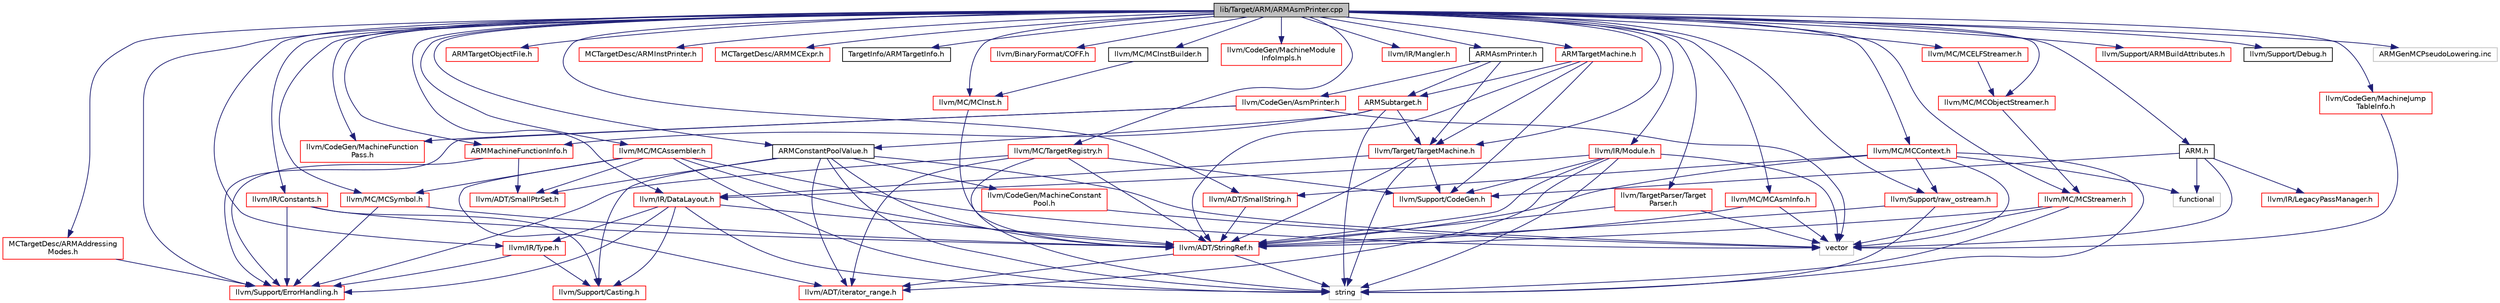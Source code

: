digraph "lib/Target/ARM/ARMAsmPrinter.cpp"
{
 // LATEX_PDF_SIZE
  bgcolor="transparent";
  edge [fontname="Helvetica",fontsize="10",labelfontname="Helvetica",labelfontsize="10"];
  node [fontname="Helvetica",fontsize="10",shape=record];
  Node1 [label="lib/Target/ARM/ARMAsmPrinter.cpp",height=0.2,width=0.4,color="black", fillcolor="grey75", style="filled", fontcolor="black",tooltip=" "];
  Node1 -> Node2 [color="midnightblue",fontsize="10",style="solid",fontname="Helvetica"];
  Node2 [label="ARMAsmPrinter.h",height=0.2,width=0.4,color="black",URL="$ARMAsmPrinter_8h.html",tooltip=" "];
  Node2 -> Node3 [color="midnightblue",fontsize="10",style="solid",fontname="Helvetica"];
  Node3 [label="ARMSubtarget.h",height=0.2,width=0.4,color="red",URL="$ARMSubtarget_8h.html",tooltip=" "];
  Node3 -> Node244 [color="midnightblue",fontsize="10",style="solid",fontname="Helvetica"];
  Node244 [label="ARMConstantPoolValue.h",height=0.2,width=0.4,color="black",URL="$ARMConstantPoolValue_8h.html",tooltip=" "];
  Node244 -> Node71 [color="midnightblue",fontsize="10",style="solid",fontname="Helvetica"];
  Node71 [label="llvm/ADT/SmallPtrSet.h",height=0.2,width=0.4,color="red",URL="$SmallPtrSet_8h.html",tooltip=" "];
  Node244 -> Node58 [color="midnightblue",fontsize="10",style="solid",fontname="Helvetica"];
  Node58 [label="llvm/ADT/StringRef.h",height=0.2,width=0.4,color="red",URL="$StringRef_8h.html",tooltip=" "];
  Node58 -> Node46 [color="midnightblue",fontsize="10",style="solid",fontname="Helvetica"];
  Node46 [label="llvm/ADT/iterator_range.h",height=0.2,width=0.4,color="red",URL="$iterator__range_8h.html",tooltip=" "];
  Node58 -> Node32 [color="midnightblue",fontsize="10",style="solid",fontname="Helvetica"];
  Node32 [label="string",height=0.2,width=0.4,color="grey75",tooltip=" "];
  Node244 -> Node46 [color="midnightblue",fontsize="10",style="solid",fontname="Helvetica"];
  Node244 -> Node245 [color="midnightblue",fontsize="10",style="solid",fontname="Helvetica"];
  Node245 [label="llvm/CodeGen/MachineConstant\lPool.h",height=0.2,width=0.4,color="red",URL="$MachineConstantPool_8h.html",tooltip=" "];
  Node245 -> Node49 [color="midnightblue",fontsize="10",style="solid",fontname="Helvetica"];
  Node49 [label="vector",height=0.2,width=0.4,color="grey75",tooltip=" "];
  Node244 -> Node92 [color="midnightblue",fontsize="10",style="solid",fontname="Helvetica"];
  Node92 [label="llvm/Support/Casting.h",height=0.2,width=0.4,color="red",URL="$Casting_8h.html",tooltip=" "];
  Node244 -> Node32 [color="midnightblue",fontsize="10",style="solid",fontname="Helvetica"];
  Node244 -> Node49 [color="midnightblue",fontsize="10",style="solid",fontname="Helvetica"];
  Node3 -> Node285 [color="midnightblue",fontsize="10",style="solid",fontname="Helvetica"];
  Node285 [label="ARMMachineFunctionInfo.h",height=0.2,width=0.4,color="red",URL="$ARMMachineFunctionInfo_8h.html",tooltip=" "];
  Node285 -> Node71 [color="midnightblue",fontsize="10",style="solid",fontname="Helvetica"];
  Node285 -> Node15 [color="midnightblue",fontsize="10",style="solid",fontname="Helvetica"];
  Node15 [label="llvm/Support/ErrorHandling.h",height=0.2,width=0.4,color="red",URL="$Support_2ErrorHandling_8h.html",tooltip=" "];
  Node3 -> Node298 [color="midnightblue",fontsize="10",style="solid",fontname="Helvetica"];
  Node298 [label="llvm/Target/TargetMachine.h",height=0.2,width=0.4,color="red",URL="$Target_2TargetMachine_8h.html",tooltip=" "];
  Node298 -> Node58 [color="midnightblue",fontsize="10",style="solid",fontname="Helvetica"];
  Node298 -> Node264 [color="midnightblue",fontsize="10",style="solid",fontname="Helvetica"];
  Node264 [label="llvm/IR/DataLayout.h",height=0.2,width=0.4,color="red",URL="$DataLayout_8h.html",tooltip=" "];
  Node264 -> Node58 [color="midnightblue",fontsize="10",style="solid",fontname="Helvetica"];
  Node264 -> Node121 [color="midnightblue",fontsize="10",style="solid",fontname="Helvetica"];
  Node121 [label="llvm/IR/Type.h",height=0.2,width=0.4,color="red",URL="$Type_8h.html",tooltip=" "];
  Node121 -> Node92 [color="midnightblue",fontsize="10",style="solid",fontname="Helvetica"];
  Node121 -> Node15 [color="midnightblue",fontsize="10",style="solid",fontname="Helvetica"];
  Node264 -> Node92 [color="midnightblue",fontsize="10",style="solid",fontname="Helvetica"];
  Node264 -> Node15 [color="midnightblue",fontsize="10",style="solid",fontname="Helvetica"];
  Node264 -> Node32 [color="midnightblue",fontsize="10",style="solid",fontname="Helvetica"];
  Node298 -> Node173 [color="midnightblue",fontsize="10",style="solid",fontname="Helvetica"];
  Node173 [label="llvm/Support/CodeGen.h",height=0.2,width=0.4,color="red",URL="$CodeGen_8h.html",tooltip=" "];
  Node298 -> Node32 [color="midnightblue",fontsize="10",style="solid",fontname="Helvetica"];
  Node3 -> Node32 [color="midnightblue",fontsize="10",style="solid",fontname="Helvetica"];
  Node2 -> Node302 [color="midnightblue",fontsize="10",style="solid",fontname="Helvetica"];
  Node302 [label="llvm/CodeGen/AsmPrinter.h",height=0.2,width=0.4,color="red",URL="$AsmPrinter_8h.html",tooltip=" "];
  Node302 -> Node222 [color="midnightblue",fontsize="10",style="solid",fontname="Helvetica"];
  Node222 [label="llvm/CodeGen/MachineFunction\lPass.h",height=0.2,width=0.4,color="red",URL="$MachineFunctionPass_8h.html",tooltip=" "];
  Node302 -> Node15 [color="midnightblue",fontsize="10",style="solid",fontname="Helvetica"];
  Node302 -> Node49 [color="midnightblue",fontsize="10",style="solid",fontname="Helvetica"];
  Node2 -> Node298 [color="midnightblue",fontsize="10",style="solid",fontname="Helvetica"];
  Node1 -> Node309 [color="midnightblue",fontsize="10",style="solid",fontname="Helvetica"];
  Node309 [label="ARM.h",height=0.2,width=0.4,color="black",URL="$ARM_8h.html",tooltip=" "];
  Node309 -> Node310 [color="midnightblue",fontsize="10",style="solid",fontname="Helvetica"];
  Node310 [label="llvm/IR/LegacyPassManager.h",height=0.2,width=0.4,color="red",URL="$LegacyPassManager_8h.html",tooltip=" "];
  Node309 -> Node173 [color="midnightblue",fontsize="10",style="solid",fontname="Helvetica"];
  Node309 -> Node36 [color="midnightblue",fontsize="10",style="solid",fontname="Helvetica"];
  Node36 [label="functional",height=0.2,width=0.4,color="grey75",tooltip=" "];
  Node309 -> Node49 [color="midnightblue",fontsize="10",style="solid",fontname="Helvetica"];
  Node1 -> Node244 [color="midnightblue",fontsize="10",style="solid",fontname="Helvetica"];
  Node1 -> Node285 [color="midnightblue",fontsize="10",style="solid",fontname="Helvetica"];
  Node1 -> Node311 [color="midnightblue",fontsize="10",style="solid",fontname="Helvetica"];
  Node311 [label="ARMTargetMachine.h",height=0.2,width=0.4,color="red",URL="$ARMTargetMachine_8h.html",tooltip=" "];
  Node311 -> Node3 [color="midnightblue",fontsize="10",style="solid",fontname="Helvetica"];
  Node311 -> Node58 [color="midnightblue",fontsize="10",style="solid",fontname="Helvetica"];
  Node311 -> Node173 [color="midnightblue",fontsize="10",style="solid",fontname="Helvetica"];
  Node311 -> Node298 [color="midnightblue",fontsize="10",style="solid",fontname="Helvetica"];
  Node1 -> Node312 [color="midnightblue",fontsize="10",style="solid",fontname="Helvetica"];
  Node312 [label="ARMTargetObjectFile.h",height=0.2,width=0.4,color="red",URL="$ARMTargetObjectFile_8h.html",tooltip=" "];
  Node1 -> Node287 [color="midnightblue",fontsize="10",style="solid",fontname="Helvetica"];
  Node287 [label="MCTargetDesc/ARMAddressing\lModes.h",height=0.2,width=0.4,color="red",URL="$ARMAddressingModes_8h.html",tooltip=" "];
  Node287 -> Node15 [color="midnightblue",fontsize="10",style="solid",fontname="Helvetica"];
  Node1 -> Node320 [color="midnightblue",fontsize="10",style="solid",fontname="Helvetica"];
  Node320 [label="MCTargetDesc/ARMInstPrinter.h",height=0.2,width=0.4,color="red",URL="$ARMInstPrinter_8h.html",tooltip=" "];
  Node1 -> Node322 [color="midnightblue",fontsize="10",style="solid",fontname="Helvetica"];
  Node322 [label="MCTargetDesc/ARMMCExpr.h",height=0.2,width=0.4,color="red",URL="$ARMMCExpr_8h.html",tooltip=" "];
  Node1 -> Node323 [color="midnightblue",fontsize="10",style="solid",fontname="Helvetica"];
  Node323 [label="TargetInfo/ARMTargetInfo.h",height=0.2,width=0.4,color="black",URL="$ARMTargetInfo_8h.html",tooltip=" "];
  Node1 -> Node140 [color="midnightblue",fontsize="10",style="solid",fontname="Helvetica"];
  Node140 [label="llvm/ADT/SmallString.h",height=0.2,width=0.4,color="red",URL="$SmallString_8h.html",tooltip=" "];
  Node140 -> Node58 [color="midnightblue",fontsize="10",style="solid",fontname="Helvetica"];
  Node1 -> Node324 [color="midnightblue",fontsize="10",style="solid",fontname="Helvetica"];
  Node324 [label="llvm/BinaryFormat/COFF.h",height=0.2,width=0.4,color="red",URL="$BinaryFormat_2COFF_8h.html",tooltip=" "];
  Node1 -> Node222 [color="midnightblue",fontsize="10",style="solid",fontname="Helvetica"];
  Node1 -> Node325 [color="midnightblue",fontsize="10",style="solid",fontname="Helvetica"];
  Node325 [label="llvm/CodeGen/MachineJump\lTableInfo.h",height=0.2,width=0.4,color="red",URL="$MachineJumpTableInfo_8h.html",tooltip=" "];
  Node325 -> Node49 [color="midnightblue",fontsize="10",style="solid",fontname="Helvetica"];
  Node1 -> Node326 [color="midnightblue",fontsize="10",style="solid",fontname="Helvetica"];
  Node326 [label="llvm/CodeGen/MachineModule\lInfoImpls.h",height=0.2,width=0.4,color="red",URL="$MachineModuleInfoImpls_8h.html",tooltip=" "];
  Node1 -> Node233 [color="midnightblue",fontsize="10",style="solid",fontname="Helvetica"];
  Node233 [label="llvm/IR/Constants.h",height=0.2,width=0.4,color="red",URL="$Constants_8h.html",tooltip=" "];
  Node233 -> Node58 [color="midnightblue",fontsize="10",style="solid",fontname="Helvetica"];
  Node233 -> Node92 [color="midnightblue",fontsize="10",style="solid",fontname="Helvetica"];
  Node233 -> Node15 [color="midnightblue",fontsize="10",style="solid",fontname="Helvetica"];
  Node1 -> Node264 [color="midnightblue",fontsize="10",style="solid",fontname="Helvetica"];
  Node1 -> Node337 [color="midnightblue",fontsize="10",style="solid",fontname="Helvetica"];
  Node337 [label="llvm/IR/Mangler.h",height=0.2,width=0.4,color="red",URL="$Mangler_8h.html",tooltip=" "];
  Node1 -> Node262 [color="midnightblue",fontsize="10",style="solid",fontname="Helvetica"];
  Node262 [label="llvm/IR/Module.h",height=0.2,width=0.4,color="red",URL="$Module_8h.html",tooltip=" "];
  Node262 -> Node58 [color="midnightblue",fontsize="10",style="solid",fontname="Helvetica"];
  Node262 -> Node46 [color="midnightblue",fontsize="10",style="solid",fontname="Helvetica"];
  Node262 -> Node264 [color="midnightblue",fontsize="10",style="solid",fontname="Helvetica"];
  Node262 -> Node173 [color="midnightblue",fontsize="10",style="solid",fontname="Helvetica"];
  Node262 -> Node32 [color="midnightblue",fontsize="10",style="solid",fontname="Helvetica"];
  Node262 -> Node49 [color="midnightblue",fontsize="10",style="solid",fontname="Helvetica"];
  Node1 -> Node121 [color="midnightblue",fontsize="10",style="solid",fontname="Helvetica"];
  Node1 -> Node338 [color="midnightblue",fontsize="10",style="solid",fontname="Helvetica"];
  Node338 [label="llvm/MC/MCAsmInfo.h",height=0.2,width=0.4,color="red",URL="$MCAsmInfo_8h.html",tooltip=" "];
  Node338 -> Node58 [color="midnightblue",fontsize="10",style="solid",fontname="Helvetica"];
  Node338 -> Node49 [color="midnightblue",fontsize="10",style="solid",fontname="Helvetica"];
  Node1 -> Node340 [color="midnightblue",fontsize="10",style="solid",fontname="Helvetica"];
  Node340 [label="llvm/MC/MCAssembler.h",height=0.2,width=0.4,color="red",URL="$MCAssembler_8h.html",tooltip=" "];
  Node340 -> Node71 [color="midnightblue",fontsize="10",style="solid",fontname="Helvetica"];
  Node340 -> Node58 [color="midnightblue",fontsize="10",style="solid",fontname="Helvetica"];
  Node340 -> Node46 [color="midnightblue",fontsize="10",style="solid",fontname="Helvetica"];
  Node340 -> Node136 [color="midnightblue",fontsize="10",style="solid",fontname="Helvetica"];
  Node136 [label="llvm/MC/MCSymbol.h",height=0.2,width=0.4,color="red",URL="$MCSymbol_8h.html",tooltip=" "];
  Node136 -> Node58 [color="midnightblue",fontsize="10",style="solid",fontname="Helvetica"];
  Node136 -> Node15 [color="midnightblue",fontsize="10",style="solid",fontname="Helvetica"];
  Node340 -> Node32 [color="midnightblue",fontsize="10",style="solid",fontname="Helvetica"];
  Node340 -> Node49 [color="midnightblue",fontsize="10",style="solid",fontname="Helvetica"];
  Node1 -> Node328 [color="midnightblue",fontsize="10",style="solid",fontname="Helvetica"];
  Node328 [label="llvm/MC/MCContext.h",height=0.2,width=0.4,color="red",URL="$MCContext_8h.html",tooltip=" "];
  Node328 -> Node140 [color="midnightblue",fontsize="10",style="solid",fontname="Helvetica"];
  Node328 -> Node58 [color="midnightblue",fontsize="10",style="solid",fontname="Helvetica"];
  Node328 -> Node76 [color="midnightblue",fontsize="10",style="solid",fontname="Helvetica"];
  Node76 [label="llvm/Support/raw_ostream.h",height=0.2,width=0.4,color="red",URL="$raw__ostream_8h.html",tooltip=" "];
  Node76 -> Node58 [color="midnightblue",fontsize="10",style="solid",fontname="Helvetica"];
  Node76 -> Node32 [color="midnightblue",fontsize="10",style="solid",fontname="Helvetica"];
  Node328 -> Node36 [color="midnightblue",fontsize="10",style="solid",fontname="Helvetica"];
  Node328 -> Node32 [color="midnightblue",fontsize="10",style="solid",fontname="Helvetica"];
  Node328 -> Node49 [color="midnightblue",fontsize="10",style="solid",fontname="Helvetica"];
  Node1 -> Node344 [color="midnightblue",fontsize="10",style="solid",fontname="Helvetica"];
  Node344 [label="llvm/MC/MCELFStreamer.h",height=0.2,width=0.4,color="red",URL="$MCELFStreamer_8h.html",tooltip=" "];
  Node344 -> Node345 [color="midnightblue",fontsize="10",style="solid",fontname="Helvetica"];
  Node345 [label="llvm/MC/MCObjectStreamer.h",height=0.2,width=0.4,color="red",URL="$MCObjectStreamer_8h.html",tooltip=" "];
  Node345 -> Node346 [color="midnightblue",fontsize="10",style="solid",fontname="Helvetica"];
  Node346 [label="llvm/MC/MCStreamer.h",height=0.2,width=0.4,color="red",URL="$MCStreamer_8h.html",tooltip=" "];
  Node346 -> Node58 [color="midnightblue",fontsize="10",style="solid",fontname="Helvetica"];
  Node346 -> Node32 [color="midnightblue",fontsize="10",style="solid",fontname="Helvetica"];
  Node346 -> Node49 [color="midnightblue",fontsize="10",style="solid",fontname="Helvetica"];
  Node1 -> Node142 [color="midnightblue",fontsize="10",style="solid",fontname="Helvetica"];
  Node142 [label="llvm/MC/MCInst.h",height=0.2,width=0.4,color="red",URL="$MCInst_8h.html",tooltip=" "];
  Node142 -> Node58 [color="midnightblue",fontsize="10",style="solid",fontname="Helvetica"];
  Node1 -> Node354 [color="midnightblue",fontsize="10",style="solid",fontname="Helvetica"];
  Node354 [label="llvm/MC/MCInstBuilder.h",height=0.2,width=0.4,color="black",URL="$MCInstBuilder_8h.html",tooltip=" "];
  Node354 -> Node142 [color="midnightblue",fontsize="10",style="solid",fontname="Helvetica"];
  Node1 -> Node345 [color="midnightblue",fontsize="10",style="solid",fontname="Helvetica"];
  Node1 -> Node346 [color="midnightblue",fontsize="10",style="solid",fontname="Helvetica"];
  Node1 -> Node136 [color="midnightblue",fontsize="10",style="solid",fontname="Helvetica"];
  Node1 -> Node355 [color="midnightblue",fontsize="10",style="solid",fontname="Helvetica"];
  Node355 [label="llvm/MC/TargetRegistry.h",height=0.2,width=0.4,color="red",URL="$TargetRegistry_8h.html",tooltip=" "];
  Node355 -> Node58 [color="midnightblue",fontsize="10",style="solid",fontname="Helvetica"];
  Node355 -> Node46 [color="midnightblue",fontsize="10",style="solid",fontname="Helvetica"];
  Node355 -> Node173 [color="midnightblue",fontsize="10",style="solid",fontname="Helvetica"];
  Node355 -> Node15 [color="midnightblue",fontsize="10",style="solid",fontname="Helvetica"];
  Node355 -> Node32 [color="midnightblue",fontsize="10",style="solid",fontname="Helvetica"];
  Node1 -> Node349 [color="midnightblue",fontsize="10",style="solid",fontname="Helvetica"];
  Node349 [label="llvm/Support/ARMBuildAttributes.h",height=0.2,width=0.4,color="red",URL="$ARMBuildAttributes_8h.html",tooltip=" "];
  Node1 -> Node125 [color="midnightblue",fontsize="10",style="solid",fontname="Helvetica"];
  Node125 [label="llvm/Support/Debug.h",height=0.2,width=0.4,color="black",URL="$Debug_8h.html",tooltip=" "];
  Node1 -> Node15 [color="midnightblue",fontsize="10",style="solid",fontname="Helvetica"];
  Node1 -> Node76 [color="midnightblue",fontsize="10",style="solid",fontname="Helvetica"];
  Node1 -> Node298 [color="midnightblue",fontsize="10",style="solid",fontname="Helvetica"];
  Node1 -> Node358 [color="midnightblue",fontsize="10",style="solid",fontname="Helvetica"];
  Node358 [label="llvm/TargetParser/Target\lParser.h",height=0.2,width=0.4,color="red",URL="$TargetParser_8h.html",tooltip=" "];
  Node358 -> Node58 [color="midnightblue",fontsize="10",style="solid",fontname="Helvetica"];
  Node358 -> Node49 [color="midnightblue",fontsize="10",style="solid",fontname="Helvetica"];
  Node1 -> Node359 [color="midnightblue",fontsize="10",style="solid",fontname="Helvetica"];
  Node359 [label="ARMGenMCPseudoLowering.inc",height=0.2,width=0.4,color="grey75",tooltip=" "];
}
